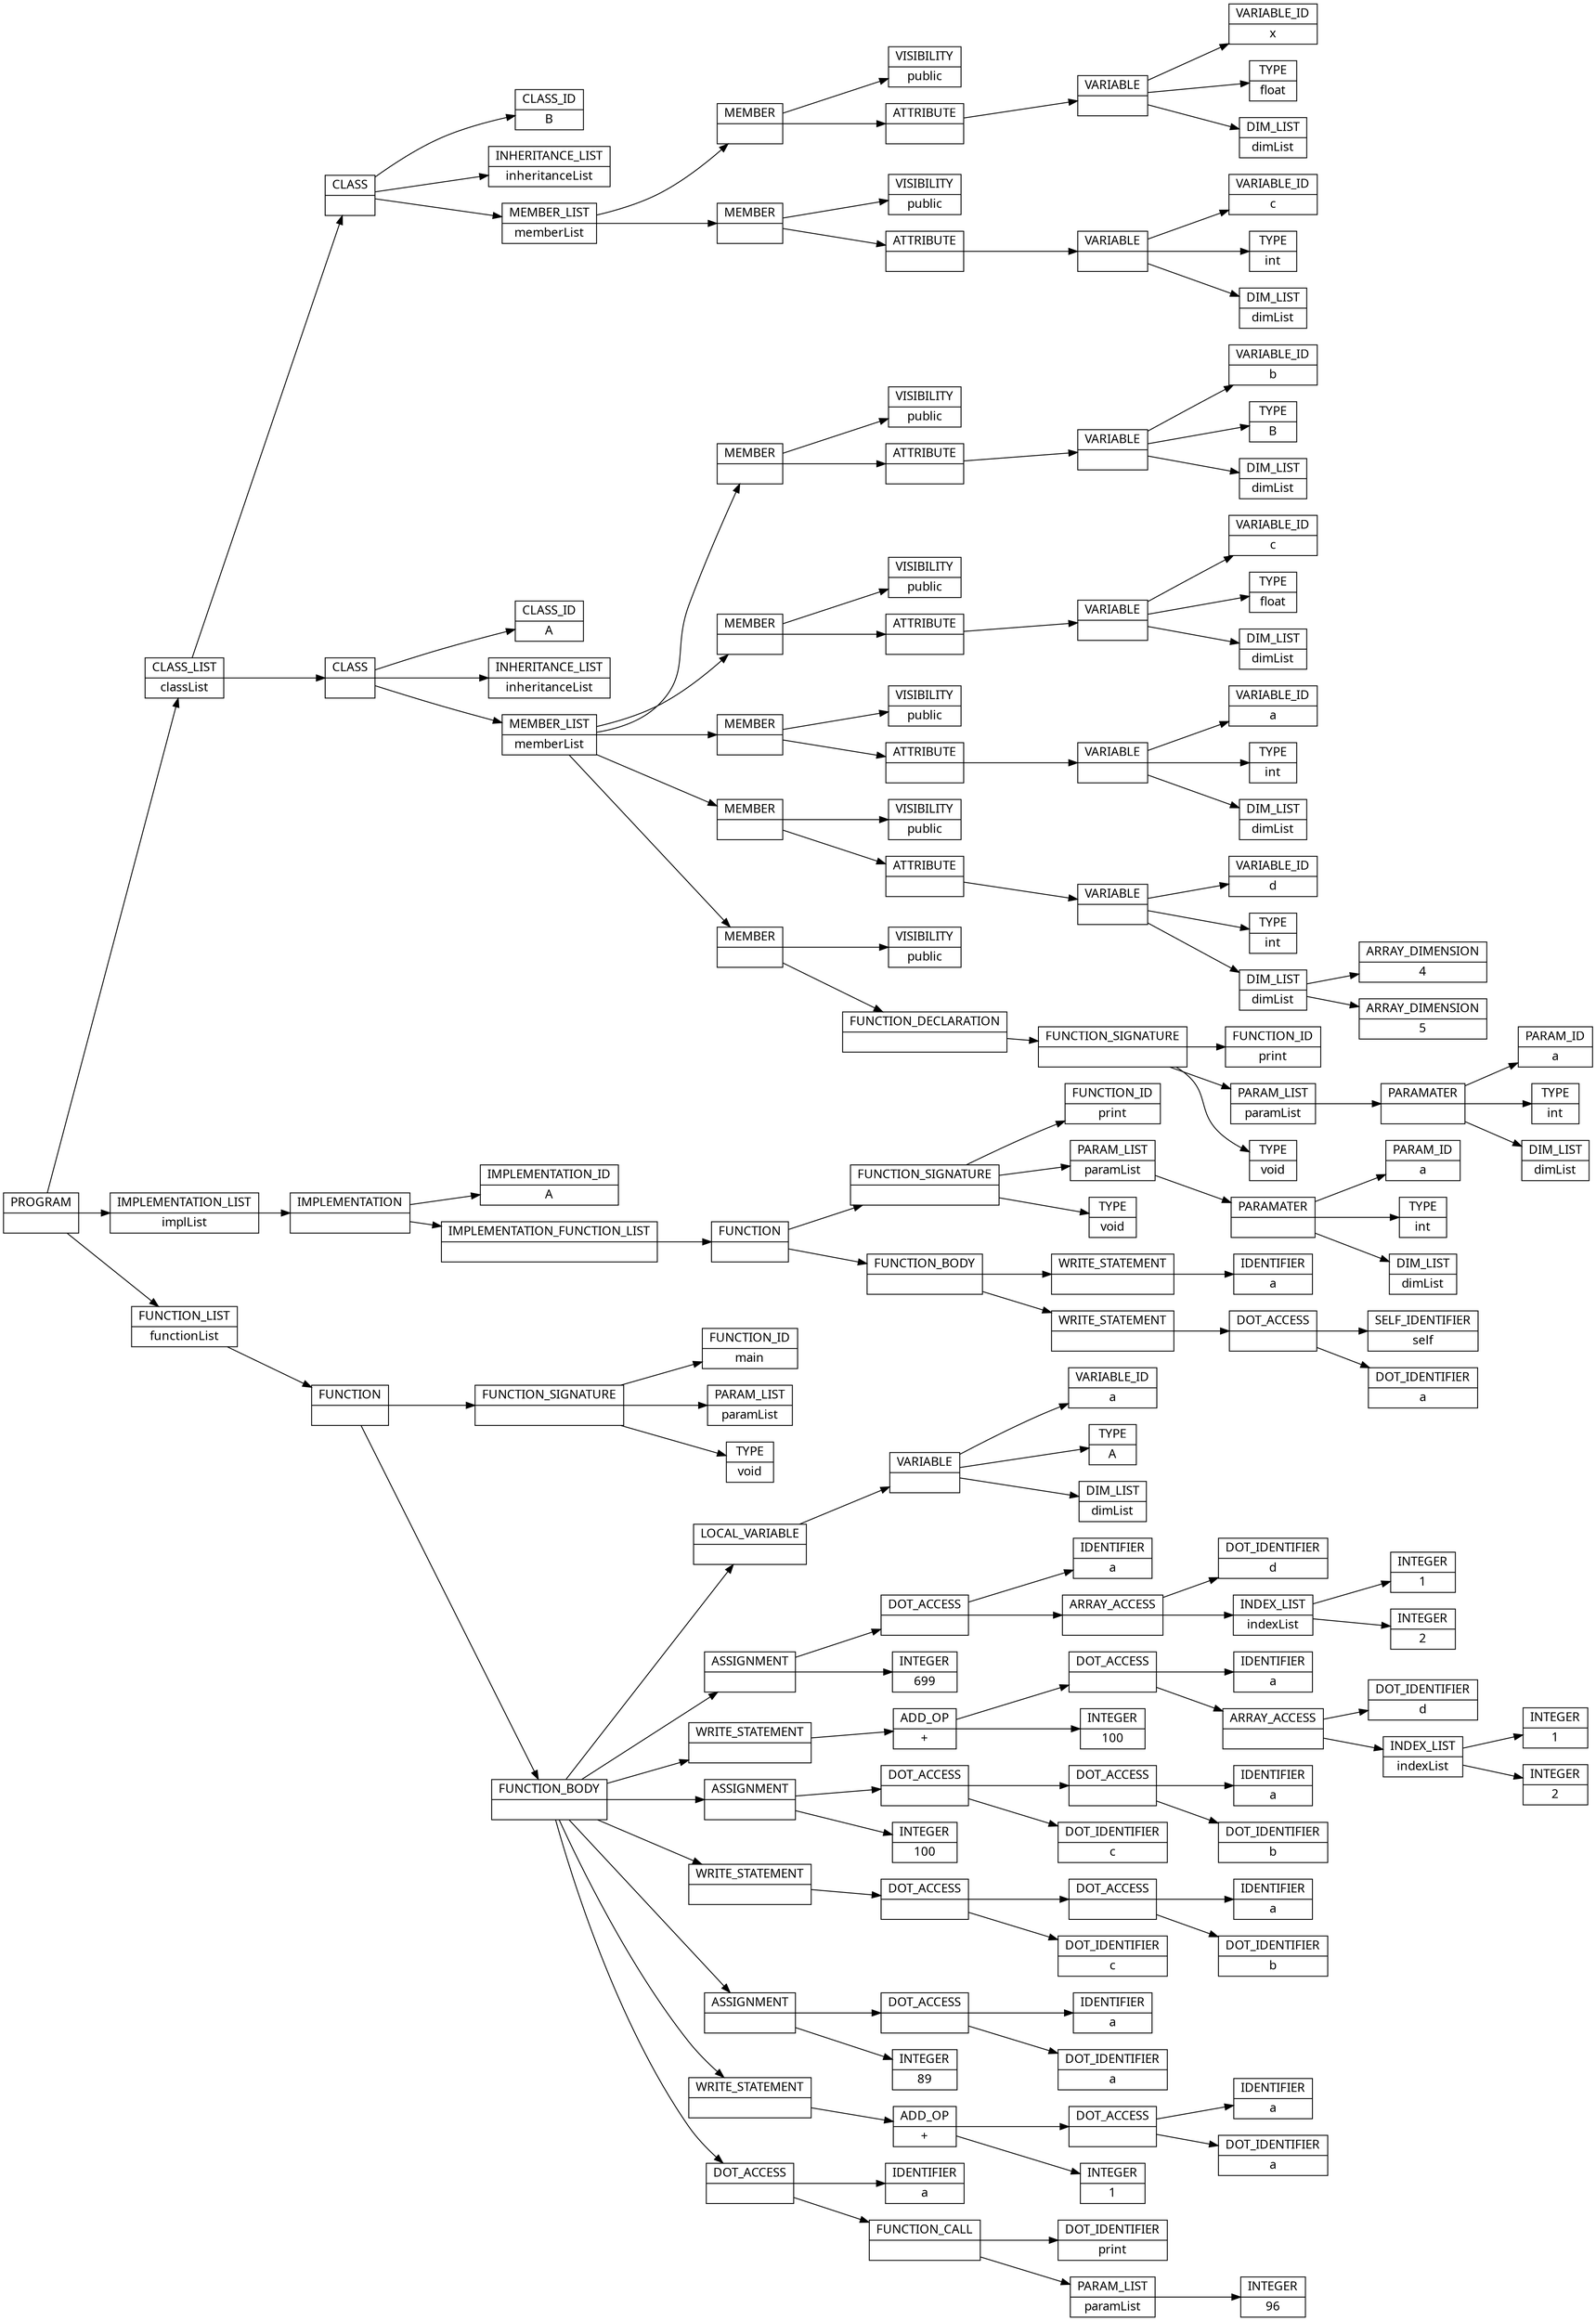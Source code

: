 digraph AST {
  node [shape=record];
    node [fontname=Sans];charset="UTF-8" splines=true splines=spline rankdir =LR
  node3 [label="PROGRAM |  "];
  node0 [label="CLASS_LIST | classList "];
  node23 [label="CLASS |  "];
  node4 [label="CLASS_ID | B "];
  node5 [label="INHERITANCE_LIST | inheritanceList "];
  node6 [label="MEMBER_LIST | memberList "];
  node14 [label="MEMBER |  "];
  node7 [label="VISIBILITY | public "];
  node13 [label="ATTRIBUTE |  "];
  node12 [label="VARIABLE |  "];
  node8 [label="VARIABLE_ID | x "];
  node9 [label="TYPE | float "];
  node10 [label="DIM_LIST | dimList "];
  node22 [label="MEMBER |  "];
  node15 [label="VISIBILITY | public "];
  node21 [label="ATTRIBUTE |  "];
  node20 [label="VARIABLE |  "];
  node16 [label="VARIABLE_ID | c "];
  node17 [label="TYPE | int "];
  node18 [label="DIM_LIST | dimList "];
  node73 [label="CLASS |  "];
  node24 [label="CLASS_ID | A "];
  node25 [label="INHERITANCE_LIST | inheritanceList "];
  node26 [label="MEMBER_LIST | memberList "];
  node34 [label="MEMBER |  "];
  node27 [label="VISIBILITY | public "];
  node33 [label="ATTRIBUTE |  "];
  node32 [label="VARIABLE |  "];
  node28 [label="VARIABLE_ID | b "];
  node29 [label="TYPE | B "];
  node30 [label="DIM_LIST | dimList "];
  node42 [label="MEMBER |  "];
  node35 [label="VISIBILITY | public "];
  node41 [label="ATTRIBUTE |  "];
  node40 [label="VARIABLE |  "];
  node36 [label="VARIABLE_ID | c "];
  node37 [label="TYPE | float "];
  node38 [label="DIM_LIST | dimList "];
  node50 [label="MEMBER |  "];
  node43 [label="VISIBILITY | public "];
  node49 [label="ATTRIBUTE |  "];
  node48 [label="VARIABLE |  "];
  node44 [label="VARIABLE_ID | a "];
  node45 [label="TYPE | int "];
  node46 [label="DIM_LIST | dimList "];
  node60 [label="MEMBER |  "];
  node51 [label="VISIBILITY | public "];
  node59 [label="ATTRIBUTE |  "];
  node58 [label="VARIABLE |  "];
  node52 [label="VARIABLE_ID | d "];
  node53 [label="TYPE | int "];
  node56 [label="DIM_LIST | dimList "];
  node55 [label="ARRAY_DIMENSION | 4 "];
  node54 [label="ARRAY_DIMENSION | 5 "];
  node72 [label="MEMBER |  "];
  node61 [label="VISIBILITY | public "];
  node71 [label="FUNCTION_DECLARATION |  "];
  node70 [label="FUNCTION_SIGNATURE |  "];
  node62 [label="FUNCTION_ID | print "];
  node63 [label="PARAM_LIST | paramList "];
  node68 [label="PARAMATER |  "];
  node64 [label="PARAM_ID | a "];
  node65 [label="TYPE | int "];
  node66 [label="DIM_LIST | dimList "];
  node69 [label="TYPE | void "];
  node1 [label="IMPLEMENTATION_LIST | implList "];
  node93 [label="IMPLEMENTATION |  "];
  node74 [label="IMPLEMENTATION_ID | A "];
  node75 [label="IMPLEMENTATION_FUNCTION_LIST |  "];
  node92 [label="FUNCTION |  "];
  node84 [label="FUNCTION_SIGNATURE |  "];
  node76 [label="FUNCTION_ID | print "];
  node77 [label="PARAM_LIST | paramList "];
  node82 [label="PARAMATER |  "];
  node78 [label="PARAM_ID | a "];
  node79 [label="TYPE | int "];
  node80 [label="DIM_LIST | dimList "];
  node83 [label="TYPE | void "];
  node85 [label="FUNCTION_BODY |  "];
  node87 [label="WRITE_STATEMENT |  "];
  node86 [label="IDENTIFIER | a "];
  node91 [label="WRITE_STATEMENT |  "];
  node90 [label="DOT_ACCESS |  "];
  node88 [label="SELF_IDENTIFIER | self "];
  node89 [label="DOT_IDENTIFIER | a "];
  node2 [label="FUNCTION_LIST | functionList "];
  node157 [label="FUNCTION |  "];
  node97 [label="FUNCTION_SIGNATURE |  "];
  node94 [label="FUNCTION_ID | main "];
  node95 [label="PARAM_LIST | paramList "];
  node96 [label="TYPE | void "];
  node98 [label="FUNCTION_BODY |  "];
  node104 [label="LOCAL_VARIABLE |  "];
  node103 [label="VARIABLE |  "];
  node99 [label="VARIABLE_ID | a "];
  node100 [label="TYPE | A "];
  node101 [label="DIM_LIST | dimList "];
  node114 [label="ASSIGNMENT |  "];
  node111 [label="DOT_ACCESS |  "];
  node105 [label="IDENTIFIER | a "];
  node110 [label="ARRAY_ACCESS |  "];
  node106 [label="DOT_IDENTIFIER | d "];
  node108 [label="INDEX_LIST | indexList "];
  node107 [label="INTEGER | 1 "];
  node109 [label="INTEGER | 2 "];
  node113 [label="INTEGER | 699 "];
  node124 [label="WRITE_STATEMENT |  "];
  node122 [label="ADD_OP | + "];
  node121 [label="DOT_ACCESS |  "];
  node115 [label="IDENTIFIER | a "];
  node120 [label="ARRAY_ACCESS |  "];
  node116 [label="DOT_IDENTIFIER | d "];
  node118 [label="INDEX_LIST | indexList "];
  node117 [label="INTEGER | 1 "];
  node119 [label="INTEGER | 2 "];
  node123 [label="INTEGER | 100 "];
  node132 [label="ASSIGNMENT |  "];
  node129 [label="DOT_ACCESS |  "];
  node127 [label="DOT_ACCESS |  "];
  node125 [label="IDENTIFIER | a "];
  node126 [label="DOT_IDENTIFIER | b "];
  node128 [label="DOT_IDENTIFIER | c "];
  node131 [label="INTEGER | 100 "];
  node138 [label="WRITE_STATEMENT |  "];
  node137 [label="DOT_ACCESS |  "];
  node135 [label="DOT_ACCESS |  "];
  node133 [label="IDENTIFIER | a "];
  node134 [label="DOT_IDENTIFIER | b "];
  node136 [label="DOT_IDENTIFIER | c "];
  node144 [label="ASSIGNMENT |  "];
  node141 [label="DOT_ACCESS |  "];
  node139 [label="IDENTIFIER | a "];
  node140 [label="DOT_IDENTIFIER | a "];
  node143 [label="INTEGER | 89 "];
  node150 [label="WRITE_STATEMENT |  "];
  node148 [label="ADD_OP | + "];
  node147 [label="DOT_ACCESS |  "];
  node145 [label="IDENTIFIER | a "];
  node146 [label="DOT_IDENTIFIER | a "];
  node149 [label="INTEGER | 1 "];
  node156 [label="DOT_ACCESS |  "];
  node151 [label="IDENTIFIER | a "];
  node155 [label="FUNCTION_CALL |  "];
  node152 [label="DOT_IDENTIFIER | print "];
  node153 [label="PARAM_LIST | paramList "];
  node154 [label="INTEGER | 96 "];
  node3 -> node0;
  node0 -> node23;
  node23 -> node4;
  node23 -> node5;
  node23 -> node6;
  node6 -> node14;
  node14 -> node7;
  node14 -> node13;
  node13 -> node12;
  node12 -> node8;
  node12 -> node9;
  node12 -> node10;
  node6 -> node22;
  node22 -> node15;
  node22 -> node21;
  node21 -> node20;
  node20 -> node16;
  node20 -> node17;
  node20 -> node18;
  node0 -> node73;
  node73 -> node24;
  node73 -> node25;
  node73 -> node26;
  node26 -> node34;
  node34 -> node27;
  node34 -> node33;
  node33 -> node32;
  node32 -> node28;
  node32 -> node29;
  node32 -> node30;
  node26 -> node42;
  node42 -> node35;
  node42 -> node41;
  node41 -> node40;
  node40 -> node36;
  node40 -> node37;
  node40 -> node38;
  node26 -> node50;
  node50 -> node43;
  node50 -> node49;
  node49 -> node48;
  node48 -> node44;
  node48 -> node45;
  node48 -> node46;
  node26 -> node60;
  node60 -> node51;
  node60 -> node59;
  node59 -> node58;
  node58 -> node52;
  node58 -> node53;
  node58 -> node56;
  node56 -> node55;
  node56 -> node54;
  node26 -> node72;
  node72 -> node61;
  node72 -> node71;
  node71 -> node70;
  node70 -> node62;
  node70 -> node63;
  node63 -> node68;
  node68 -> node64;
  node68 -> node65;
  node68 -> node66;
  node70 -> node69;
  node3 -> node1;
  node1 -> node93;
  node93 -> node74;
  node93 -> node75;
  node75 -> node92;
  node92 -> node84;
  node84 -> node76;
  node84 -> node77;
  node77 -> node82;
  node82 -> node78;
  node82 -> node79;
  node82 -> node80;
  node84 -> node83;
  node92 -> node85;
  node85 -> node87;
  node87 -> node86;
  node85 -> node91;
  node91 -> node90;
  node90 -> node88;
  node90 -> node89;
  node3 -> node2;
  node2 -> node157;
  node157 -> node97;
  node97 -> node94;
  node97 -> node95;
  node97 -> node96;
  node157 -> node98;
  node98 -> node104;
  node104 -> node103;
  node103 -> node99;
  node103 -> node100;
  node103 -> node101;
  node98 -> node114;
  node114 -> node111;
  node111 -> node105;
  node111 -> node110;
  node110 -> node106;
  node110 -> node108;
  node108 -> node107;
  node108 -> node109;
  node114 -> node113;
  node98 -> node124;
  node124 -> node122;
  node122 -> node121;
  node121 -> node115;
  node121 -> node120;
  node120 -> node116;
  node120 -> node118;
  node118 -> node117;
  node118 -> node119;
  node122 -> node123;
  node98 -> node132;
  node132 -> node129;
  node129 -> node127;
  node127 -> node125;
  node127 -> node126;
  node129 -> node128;
  node132 -> node131;
  node98 -> node138;
  node138 -> node137;
  node137 -> node135;
  node135 -> node133;
  node135 -> node134;
  node137 -> node136;
  node98 -> node144;
  node144 -> node141;
  node141 -> node139;
  node141 -> node140;
  node144 -> node143;
  node98 -> node150;
  node150 -> node148;
  node148 -> node147;
  node147 -> node145;
  node147 -> node146;
  node148 -> node149;
  node98 -> node156;
  node156 -> node151;
  node156 -> node155;
  node155 -> node152;
  node155 -> node153;
  node153 -> node154;
}
